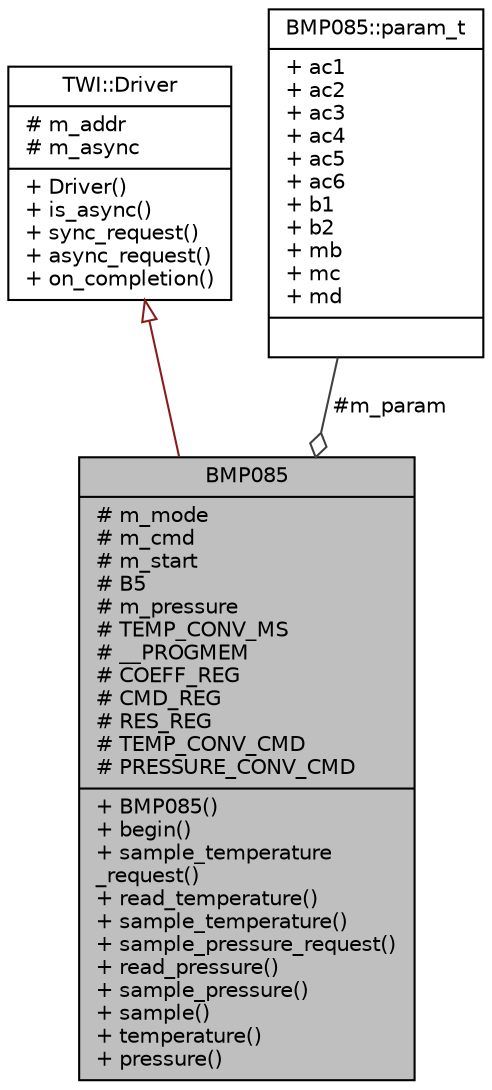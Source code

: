 digraph "BMP085"
{
  edge [fontname="Helvetica",fontsize="10",labelfontname="Helvetica",labelfontsize="10"];
  node [fontname="Helvetica",fontsize="10",shape=record];
  Node1 [label="{BMP085\n|# m_mode\l# m_cmd\l# m_start\l# B5\l# m_pressure\l# TEMP_CONV_MS\l# __PROGMEM\l# COEFF_REG\l# CMD_REG\l# RES_REG\l# TEMP_CONV_CMD\l# PRESSURE_CONV_CMD\l|+ BMP085()\l+ begin()\l+ sample_temperature\l_request()\l+ read_temperature()\l+ sample_temperature()\l+ sample_pressure_request()\l+ read_pressure()\l+ sample_pressure()\l+ sample()\l+ temperature()\l+ pressure()\l}",height=0.2,width=0.4,color="black", fillcolor="grey75", style="filled", fontcolor="black"];
  Node2 -> Node1 [dir="back",color="firebrick4",fontsize="10",style="solid",arrowtail="onormal",fontname="Helvetica"];
  Node2 [label="{TWI::Driver\n|# m_addr\l# m_async\l|+ Driver()\l+ is_async()\l+ sync_request()\l+ async_request()\l+ on_completion()\l}",height=0.2,width=0.4,color="black", fillcolor="white", style="filled",URL="$dc/d02/classTWI_1_1Driver.html"];
  Node3 -> Node1 [color="grey25",fontsize="10",style="solid",label=" #m_param" ,arrowhead="odiamond",fontname="Helvetica"];
  Node3 [label="{BMP085::param_t\n|+ ac1\l+ ac2\l+ ac3\l+ ac4\l+ ac5\l+ ac6\l+ b1\l+ b2\l+ mb\l+ mc\l+ md\l|}",height=0.2,width=0.4,color="black", fillcolor="white", style="filled",URL="$dc/de8/structBMP085_1_1param__t.html"];
}

